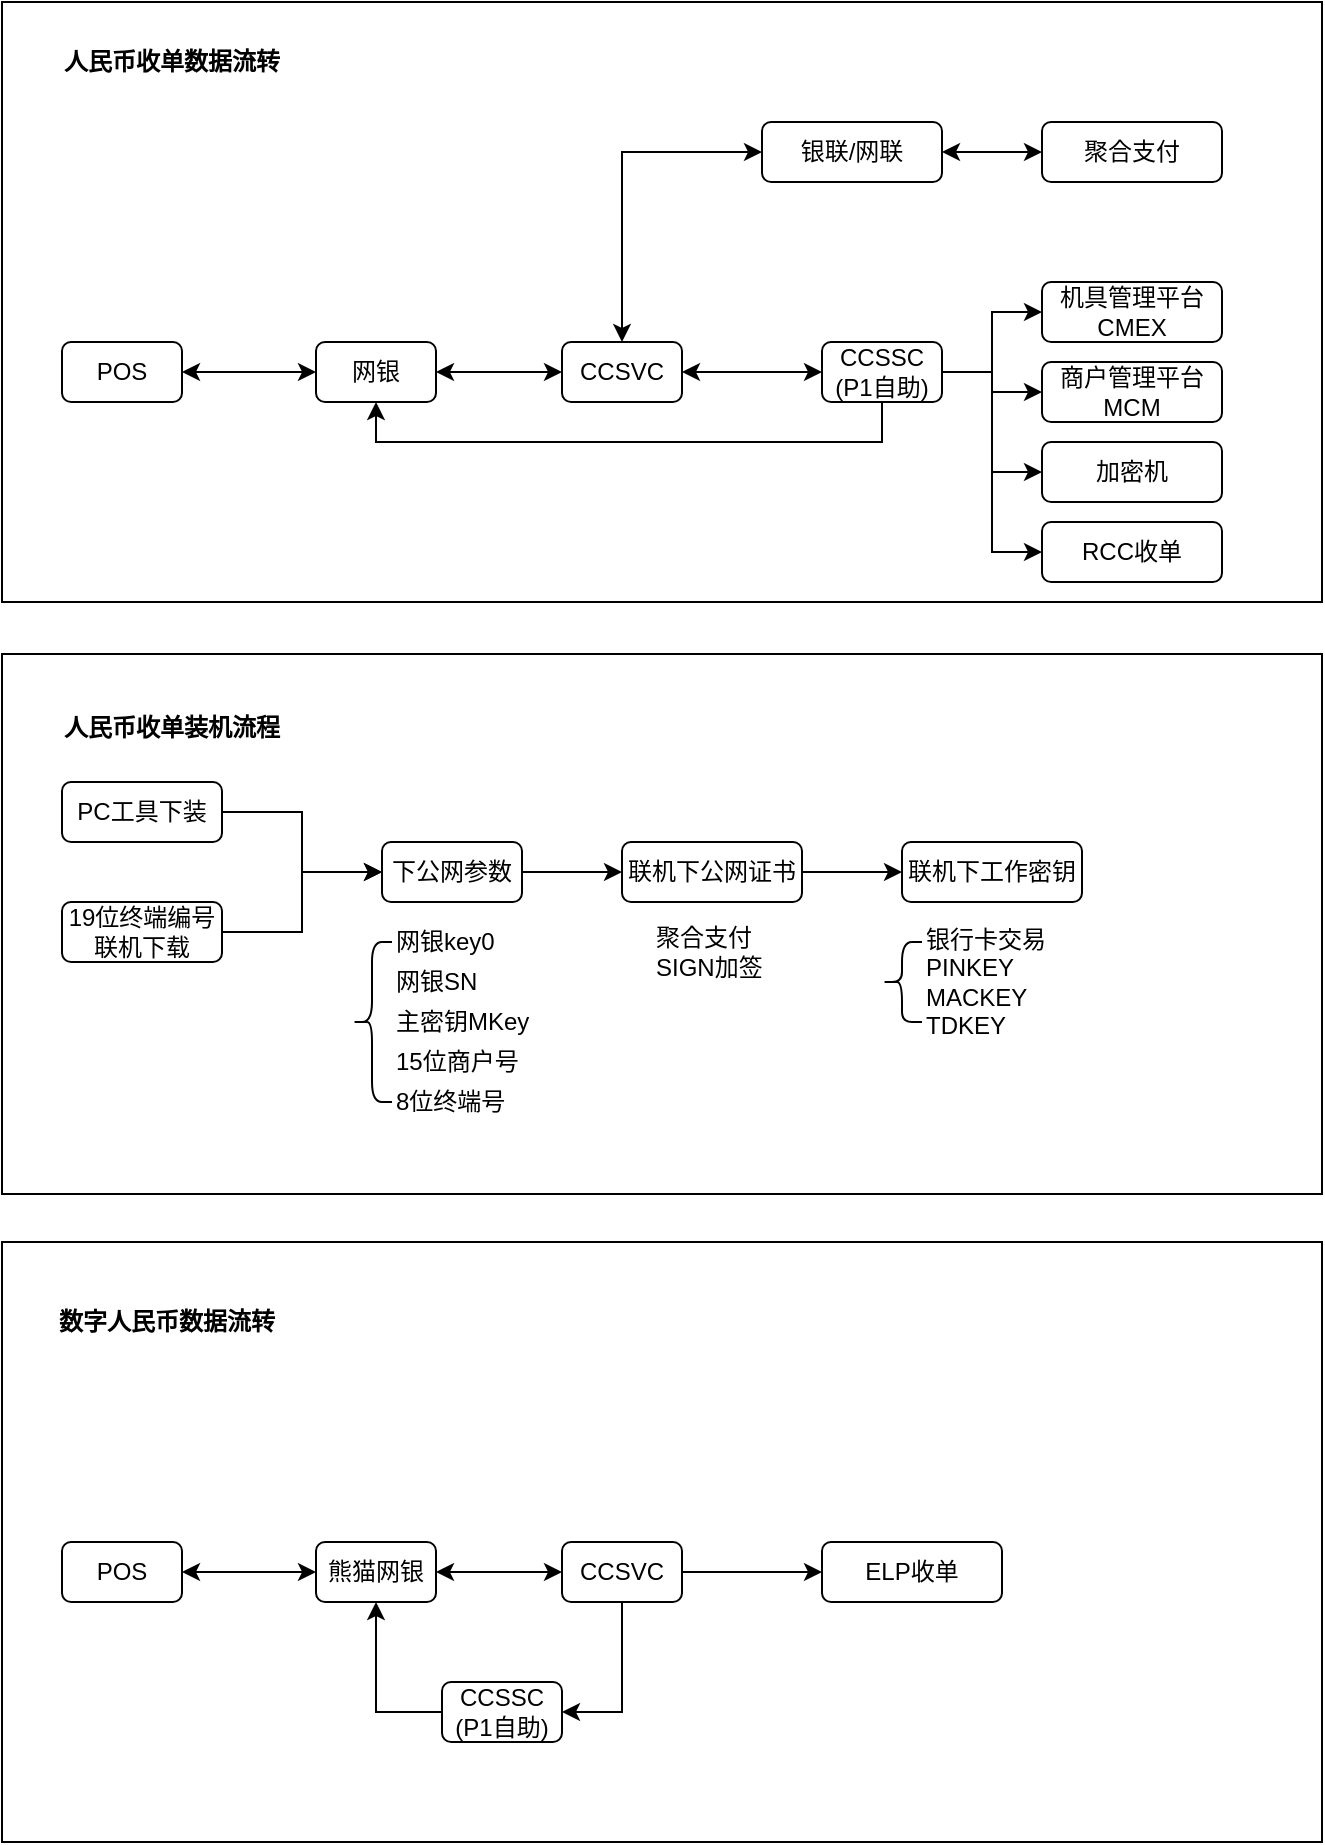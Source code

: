 <mxfile version="14.6.1" type="github">
  <diagram id="b8vTg0bY8sTFj-NJI612" name="Page-1">
    <mxGraphModel dx="782" dy="373" grid="1" gridSize="10" guides="1" tooltips="1" connect="1" arrows="1" fold="1" page="1" pageScale="1" pageWidth="827" pageHeight="1169" math="0" shadow="0">
      <root>
        <mxCell id="0" />
        <mxCell id="1" parent="0" />
        <mxCell id="N7gucrENt_Ro0j6abz8G-76" value="" style="rounded=0;whiteSpace=wrap;html=1;align=left;" vertex="1" parent="1">
          <mxGeometry x="30" y="640" width="660" height="300" as="geometry" />
        </mxCell>
        <mxCell id="N7gucrENt_Ro0j6abz8G-75" value="" style="rounded=0;whiteSpace=wrap;html=1;align=left;" vertex="1" parent="1">
          <mxGeometry x="30" y="346" width="660" height="270" as="geometry" />
        </mxCell>
        <mxCell id="N7gucrENt_Ro0j6abz8G-73" value="" style="rounded=0;whiteSpace=wrap;html=1;align=left;" vertex="1" parent="1">
          <mxGeometry x="30" y="20" width="660" height="300" as="geometry" />
        </mxCell>
        <mxCell id="N7gucrENt_Ro0j6abz8G-9" value="" style="rounded=1;orthogonalLoop=1;jettySize=auto;html=1;strokeWidth=1;startArrow=classic;startFill=1;" edge="1" parent="1" source="N7gucrENt_Ro0j6abz8G-5" target="N7gucrENt_Ro0j6abz8G-8">
          <mxGeometry relative="1" as="geometry" />
        </mxCell>
        <mxCell id="N7gucrENt_Ro0j6abz8G-5" value="POS" style="rounded=1;whiteSpace=wrap;html=1;" vertex="1" parent="1">
          <mxGeometry x="60" y="190" width="60" height="30" as="geometry" />
        </mxCell>
        <mxCell id="N7gucrENt_Ro0j6abz8G-11" value="" style="edgeStyle=orthogonalEdgeStyle;rounded=0;orthogonalLoop=1;jettySize=auto;html=1;startArrow=classic;startFill=1;" edge="1" parent="1" source="N7gucrENt_Ro0j6abz8G-8" target="N7gucrENt_Ro0j6abz8G-10">
          <mxGeometry relative="1" as="geometry" />
        </mxCell>
        <mxCell id="N7gucrENt_Ro0j6abz8G-8" value="网银" style="rounded=1;whiteSpace=wrap;html=1;" vertex="1" parent="1">
          <mxGeometry x="187" y="190" width="60" height="30" as="geometry" />
        </mxCell>
        <mxCell id="N7gucrENt_Ro0j6abz8G-13" value="" style="edgeStyle=orthogonalEdgeStyle;rounded=0;orthogonalLoop=1;jettySize=auto;html=1;startArrow=classic;startFill=1;" edge="1" parent="1" source="N7gucrENt_Ro0j6abz8G-10" target="N7gucrENt_Ro0j6abz8G-12">
          <mxGeometry relative="1" as="geometry" />
        </mxCell>
        <mxCell id="N7gucrENt_Ro0j6abz8G-41" style="edgeStyle=orthogonalEdgeStyle;rounded=0;orthogonalLoop=1;jettySize=auto;html=1;entryX=0;entryY=0.5;entryDx=0;entryDy=0;startArrow=classic;startFill=1;" edge="1" parent="1" source="N7gucrENt_Ro0j6abz8G-10" target="N7gucrENt_Ro0j6abz8G-39">
          <mxGeometry relative="1" as="geometry">
            <Array as="points">
              <mxPoint x="340" y="95" />
            </Array>
          </mxGeometry>
        </mxCell>
        <mxCell id="N7gucrENt_Ro0j6abz8G-10" value="CCSVC" style="rounded=1;whiteSpace=wrap;html=1;" vertex="1" parent="1">
          <mxGeometry x="310" y="190" width="60" height="30" as="geometry" />
        </mxCell>
        <mxCell id="N7gucrENt_Ro0j6abz8G-17" style="edgeStyle=orthogonalEdgeStyle;rounded=0;orthogonalLoop=1;jettySize=auto;html=1;entryX=0.5;entryY=1;entryDx=0;entryDy=0;" edge="1" parent="1" source="N7gucrENt_Ro0j6abz8G-12" target="N7gucrENt_Ro0j6abz8G-8">
          <mxGeometry relative="1" as="geometry">
            <Array as="points">
              <mxPoint x="470" y="240" />
              <mxPoint x="217" y="240" />
            </Array>
          </mxGeometry>
        </mxCell>
        <mxCell id="N7gucrENt_Ro0j6abz8G-21" style="edgeStyle=orthogonalEdgeStyle;rounded=0;orthogonalLoop=1;jettySize=auto;html=1;entryX=0;entryY=0.5;entryDx=0;entryDy=0;" edge="1" parent="1" source="N7gucrENt_Ro0j6abz8G-12" target="N7gucrENt_Ro0j6abz8G-19">
          <mxGeometry relative="1" as="geometry" />
        </mxCell>
        <mxCell id="N7gucrENt_Ro0j6abz8G-22" style="edgeStyle=orthogonalEdgeStyle;rounded=0;orthogonalLoop=1;jettySize=auto;html=1;entryX=0;entryY=0.5;entryDx=0;entryDy=0;" edge="1" parent="1" source="N7gucrENt_Ro0j6abz8G-12" target="N7gucrENt_Ro0j6abz8G-20">
          <mxGeometry relative="1" as="geometry" />
        </mxCell>
        <mxCell id="N7gucrENt_Ro0j6abz8G-37" style="edgeStyle=orthogonalEdgeStyle;rounded=0;orthogonalLoop=1;jettySize=auto;html=1;entryX=0;entryY=0.5;entryDx=0;entryDy=0;" edge="1" parent="1" source="N7gucrENt_Ro0j6abz8G-12" target="N7gucrENt_Ro0j6abz8G-35">
          <mxGeometry relative="1" as="geometry" />
        </mxCell>
        <mxCell id="N7gucrENt_Ro0j6abz8G-38" style="edgeStyle=orthogonalEdgeStyle;rounded=0;orthogonalLoop=1;jettySize=auto;html=1;entryX=0;entryY=0.5;entryDx=0;entryDy=0;" edge="1" parent="1" source="N7gucrENt_Ro0j6abz8G-12" target="N7gucrENt_Ro0j6abz8G-36">
          <mxGeometry relative="1" as="geometry" />
        </mxCell>
        <mxCell id="N7gucrENt_Ro0j6abz8G-12" value="CCSSC&lt;br&gt;(P1自助)" style="rounded=1;whiteSpace=wrap;html=1;" vertex="1" parent="1">
          <mxGeometry x="440" y="190" width="60" height="30" as="geometry" />
        </mxCell>
        <mxCell id="N7gucrENt_Ro0j6abz8G-14" value="人民币收单数据流转" style="text;html=1;strokeColor=none;fillColor=none;align=center;verticalAlign=middle;whiteSpace=wrap;rounded=0;fontStyle=1" vertex="1" parent="1">
          <mxGeometry x="60" y="40" width="110" height="20" as="geometry" />
        </mxCell>
        <mxCell id="N7gucrENt_Ro0j6abz8G-43" style="edgeStyle=orthogonalEdgeStyle;rounded=0;orthogonalLoop=1;jettySize=auto;html=1;" edge="1" parent="1" source="N7gucrENt_Ro0j6abz8G-18" target="N7gucrENt_Ro0j6abz8G-33">
          <mxGeometry relative="1" as="geometry" />
        </mxCell>
        <mxCell id="N7gucrENt_Ro0j6abz8G-18" value="下公网参数" style="rounded=1;whiteSpace=wrap;html=1;" vertex="1" parent="1">
          <mxGeometry x="220" y="440" width="70" height="30" as="geometry" />
        </mxCell>
        <mxCell id="N7gucrENt_Ro0j6abz8G-19" value="机具管理平台CMEX" style="rounded=1;whiteSpace=wrap;html=1;" vertex="1" parent="1">
          <mxGeometry x="550" y="160" width="90" height="30" as="geometry" />
        </mxCell>
        <mxCell id="N7gucrENt_Ro0j6abz8G-20" value="商户管理平台MCM" style="rounded=1;whiteSpace=wrap;html=1;" vertex="1" parent="1">
          <mxGeometry x="550" y="200" width="90" height="30" as="geometry" />
        </mxCell>
        <mxCell id="N7gucrENt_Ro0j6abz8G-26" style="edgeStyle=orthogonalEdgeStyle;rounded=0;orthogonalLoop=1;jettySize=auto;html=1;entryX=0;entryY=0.5;entryDx=0;entryDy=0;" edge="1" parent="1" source="N7gucrENt_Ro0j6abz8G-23" target="N7gucrENt_Ro0j6abz8G-18">
          <mxGeometry relative="1" as="geometry" />
        </mxCell>
        <mxCell id="N7gucrENt_Ro0j6abz8G-23" value="PC工具下装" style="rounded=1;whiteSpace=wrap;html=1;" vertex="1" parent="1">
          <mxGeometry x="60" y="410" width="80" height="30" as="geometry" />
        </mxCell>
        <mxCell id="N7gucrENt_Ro0j6abz8G-27" style="edgeStyle=orthogonalEdgeStyle;rounded=0;orthogonalLoop=1;jettySize=auto;html=1;entryX=0;entryY=0.5;entryDx=0;entryDy=0;" edge="1" parent="1" source="N7gucrENt_Ro0j6abz8G-24" target="N7gucrENt_Ro0j6abz8G-18">
          <mxGeometry relative="1" as="geometry" />
        </mxCell>
        <mxCell id="N7gucrENt_Ro0j6abz8G-24" value="19位终端编号联机下载" style="rounded=1;whiteSpace=wrap;html=1;" vertex="1" parent="1">
          <mxGeometry x="60" y="470" width="80" height="30" as="geometry" />
        </mxCell>
        <mxCell id="N7gucrENt_Ro0j6abz8G-28" value="网银key0" style="text;html=1;strokeColor=none;fillColor=none;align=left;verticalAlign=middle;whiteSpace=wrap;rounded=0;" vertex="1" parent="1">
          <mxGeometry x="225" y="480" width="60" height="20" as="geometry" />
        </mxCell>
        <mxCell id="N7gucrENt_Ro0j6abz8G-29" value="网银SN" style="text;html=1;strokeColor=none;fillColor=none;align=left;verticalAlign=middle;whiteSpace=wrap;rounded=0;" vertex="1" parent="1">
          <mxGeometry x="225" y="500" width="60" height="20" as="geometry" />
        </mxCell>
        <mxCell id="N7gucrENt_Ro0j6abz8G-30" value="主密钥MKey" style="text;html=1;strokeColor=none;fillColor=none;align=left;verticalAlign=middle;whiteSpace=wrap;rounded=0;" vertex="1" parent="1">
          <mxGeometry x="225" y="520" width="80" height="20" as="geometry" />
        </mxCell>
        <mxCell id="N7gucrENt_Ro0j6abz8G-31" value="15位商户号" style="text;html=1;strokeColor=none;fillColor=none;align=left;verticalAlign=middle;whiteSpace=wrap;rounded=0;" vertex="1" parent="1">
          <mxGeometry x="225" y="540" width="130" height="20" as="geometry" />
        </mxCell>
        <mxCell id="N7gucrENt_Ro0j6abz8G-32" value="" style="shape=curlyBracket;whiteSpace=wrap;html=1;rounded=1;align=left;" vertex="1" parent="1">
          <mxGeometry x="205" y="490" width="20" height="80" as="geometry" />
        </mxCell>
        <mxCell id="N7gucrENt_Ro0j6abz8G-45" value="" style="edgeStyle=orthogonalEdgeStyle;rounded=0;orthogonalLoop=1;jettySize=auto;html=1;" edge="1" parent="1" source="N7gucrENt_Ro0j6abz8G-33" target="N7gucrENt_Ro0j6abz8G-44">
          <mxGeometry relative="1" as="geometry" />
        </mxCell>
        <mxCell id="N7gucrENt_Ro0j6abz8G-33" value="联机下公网证书" style="rounded=1;whiteSpace=wrap;html=1;" vertex="1" parent="1">
          <mxGeometry x="340" y="440" width="90" height="30" as="geometry" />
        </mxCell>
        <mxCell id="N7gucrENt_Ro0j6abz8G-34" value="人民币收单装机流程" style="text;html=1;strokeColor=none;fillColor=none;align=center;verticalAlign=middle;whiteSpace=wrap;rounded=0;fontStyle=1" vertex="1" parent="1">
          <mxGeometry x="45" y="373" width="140" height="20" as="geometry" />
        </mxCell>
        <mxCell id="N7gucrENt_Ro0j6abz8G-35" value="加密机" style="rounded=1;whiteSpace=wrap;html=1;" vertex="1" parent="1">
          <mxGeometry x="550" y="240" width="90" height="30" as="geometry" />
        </mxCell>
        <mxCell id="N7gucrENt_Ro0j6abz8G-36" value="RCC收单" style="rounded=1;whiteSpace=wrap;html=1;" vertex="1" parent="1">
          <mxGeometry x="550" y="280" width="90" height="30" as="geometry" />
        </mxCell>
        <mxCell id="N7gucrENt_Ro0j6abz8G-42" style="edgeStyle=orthogonalEdgeStyle;rounded=0;orthogonalLoop=1;jettySize=auto;html=1;entryX=0;entryY=0.5;entryDx=0;entryDy=0;startArrow=classic;startFill=1;" edge="1" parent="1" source="N7gucrENt_Ro0j6abz8G-39" target="N7gucrENt_Ro0j6abz8G-40">
          <mxGeometry relative="1" as="geometry" />
        </mxCell>
        <mxCell id="N7gucrENt_Ro0j6abz8G-39" value="银联/网联" style="rounded=1;whiteSpace=wrap;html=1;" vertex="1" parent="1">
          <mxGeometry x="410" y="80" width="90" height="30" as="geometry" />
        </mxCell>
        <mxCell id="N7gucrENt_Ro0j6abz8G-40" value="聚合支付" style="rounded=1;whiteSpace=wrap;html=1;" vertex="1" parent="1">
          <mxGeometry x="550" y="80" width="90" height="30" as="geometry" />
        </mxCell>
        <mxCell id="N7gucrENt_Ro0j6abz8G-44" value="联机下工作密钥" style="rounded=1;whiteSpace=wrap;html=1;" vertex="1" parent="1">
          <mxGeometry x="480" y="440" width="90" height="30" as="geometry" />
        </mxCell>
        <mxCell id="N7gucrENt_Ro0j6abz8G-48" value="8位终端号" style="text;html=1;strokeColor=none;fillColor=none;align=left;verticalAlign=middle;whiteSpace=wrap;rounded=0;" vertex="1" parent="1">
          <mxGeometry x="225" y="560" width="130" height="20" as="geometry" />
        </mxCell>
        <mxCell id="N7gucrENt_Ro0j6abz8G-49" value="聚合支付SIGN加签" style="text;html=1;strokeColor=none;fillColor=none;align=left;verticalAlign=middle;whiteSpace=wrap;rounded=0;" vertex="1" parent="1">
          <mxGeometry x="355" y="480" width="65" height="30" as="geometry" />
        </mxCell>
        <mxCell id="N7gucrENt_Ro0j6abz8G-50" value="银行卡交易&lt;br&gt;PINKEY&lt;br&gt;MACKEY&lt;br&gt;TDKEY" style="text;html=1;strokeColor=none;fillColor=none;align=left;verticalAlign=middle;whiteSpace=wrap;rounded=0;" vertex="1" parent="1">
          <mxGeometry x="490" y="475" width="80" height="70" as="geometry" />
        </mxCell>
        <mxCell id="N7gucrENt_Ro0j6abz8G-51" value="" style="shape=curlyBracket;whiteSpace=wrap;html=1;rounded=1;align=left;" vertex="1" parent="1">
          <mxGeometry x="470" y="490" width="20" height="40" as="geometry" />
        </mxCell>
        <mxCell id="N7gucrENt_Ro0j6abz8G-52" value="" style="rounded=1;orthogonalLoop=1;jettySize=auto;html=1;strokeWidth=1;startArrow=classic;startFill=1;" edge="1" parent="1" source="N7gucrENt_Ro0j6abz8G-53" target="N7gucrENt_Ro0j6abz8G-55">
          <mxGeometry relative="1" as="geometry" />
        </mxCell>
        <mxCell id="N7gucrENt_Ro0j6abz8G-53" value="POS" style="rounded=1;whiteSpace=wrap;html=1;" vertex="1" parent="1">
          <mxGeometry x="60" y="790" width="60" height="30" as="geometry" />
        </mxCell>
        <mxCell id="N7gucrENt_Ro0j6abz8G-54" value="" style="edgeStyle=orthogonalEdgeStyle;rounded=0;orthogonalLoop=1;jettySize=auto;html=1;startArrow=classic;startFill=1;" edge="1" parent="1" source="N7gucrENt_Ro0j6abz8G-55" target="N7gucrENt_Ro0j6abz8G-58">
          <mxGeometry relative="1" as="geometry" />
        </mxCell>
        <mxCell id="N7gucrENt_Ro0j6abz8G-55" value="熊猫网银" style="rounded=1;whiteSpace=wrap;html=1;" vertex="1" parent="1">
          <mxGeometry x="187" y="790" width="60" height="30" as="geometry" />
        </mxCell>
        <mxCell id="N7gucrENt_Ro0j6abz8G-56" value="" style="edgeStyle=orthogonalEdgeStyle;rounded=0;orthogonalLoop=1;jettySize=auto;html=1;startArrow=none;startFill=0;entryX=1;entryY=0.5;entryDx=0;entryDy=0;" edge="1" parent="1" source="N7gucrENt_Ro0j6abz8G-58" target="N7gucrENt_Ro0j6abz8G-64">
          <mxGeometry relative="1" as="geometry" />
        </mxCell>
        <mxCell id="N7gucrENt_Ro0j6abz8G-77" value="" style="edgeStyle=none;rounded=1;orthogonalLoop=1;jettySize=auto;html=1;startArrow=none;startFill=0;strokeColor=#000000;strokeWidth=1;" edge="1" parent="1" source="N7gucrENt_Ro0j6abz8G-58" target="N7gucrENt_Ro0j6abz8G-71">
          <mxGeometry relative="1" as="geometry" />
        </mxCell>
        <mxCell id="N7gucrENt_Ro0j6abz8G-58" value="CCSVC" style="rounded=1;whiteSpace=wrap;html=1;" vertex="1" parent="1">
          <mxGeometry x="310" y="790" width="60" height="30" as="geometry" />
        </mxCell>
        <mxCell id="N7gucrENt_Ro0j6abz8G-59" style="edgeStyle=orthogonalEdgeStyle;rounded=0;orthogonalLoop=1;jettySize=auto;html=1;entryX=0.5;entryY=1;entryDx=0;entryDy=0;exitX=0;exitY=0.5;exitDx=0;exitDy=0;" edge="1" parent="1" source="N7gucrENt_Ro0j6abz8G-64" target="N7gucrENt_Ro0j6abz8G-55">
          <mxGeometry relative="1" as="geometry">
            <Array as="points">
              <mxPoint x="217" y="875" />
            </Array>
          </mxGeometry>
        </mxCell>
        <mxCell id="N7gucrENt_Ro0j6abz8G-64" value="CCSSC&lt;br&gt;(P1自助)" style="rounded=1;whiteSpace=wrap;html=1;" vertex="1" parent="1">
          <mxGeometry x="250" y="860" width="60" height="30" as="geometry" />
        </mxCell>
        <mxCell id="N7gucrENt_Ro0j6abz8G-65" value="数字人民币数据流转" style="text;html=1;strokeColor=none;fillColor=none;align=center;verticalAlign=middle;whiteSpace=wrap;rounded=0;fontStyle=1" vertex="1" parent="1">
          <mxGeometry x="55" y="670" width="115" height="20" as="geometry" />
        </mxCell>
        <mxCell id="N7gucrENt_Ro0j6abz8G-71" value="ELP收单" style="rounded=1;whiteSpace=wrap;html=1;" vertex="1" parent="1">
          <mxGeometry x="440" y="790" width="90" height="30" as="geometry" />
        </mxCell>
      </root>
    </mxGraphModel>
  </diagram>
</mxfile>
